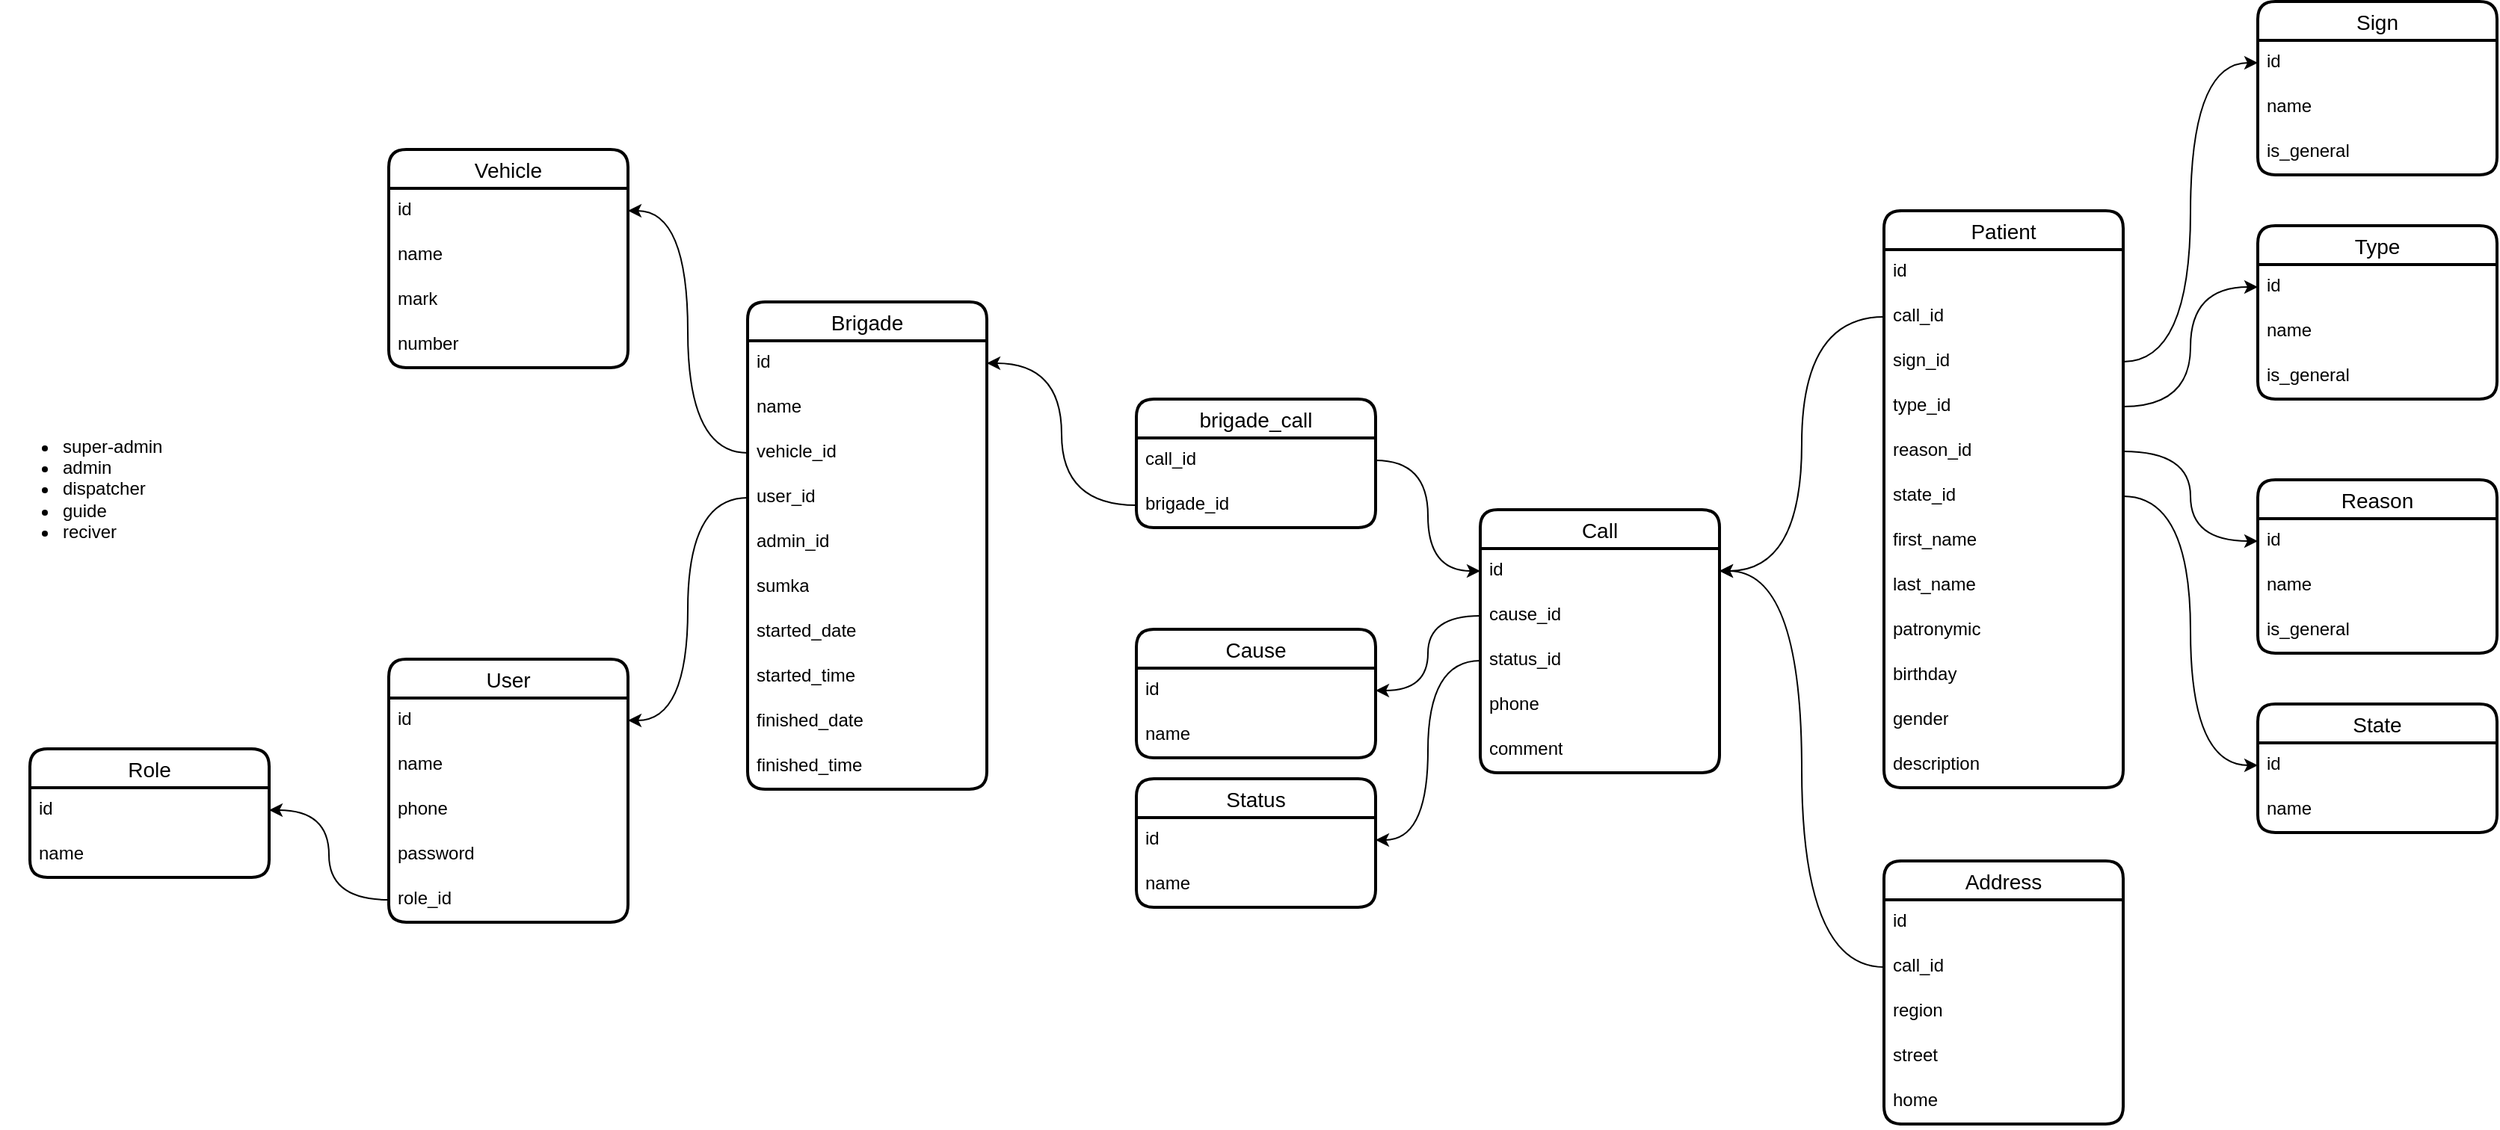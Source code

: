 <mxfile version="21.7.2" type="github">
  <diagram name="Страница — 1" id="SGLlazU0XJNtwitpSM4t">
    <mxGraphModel dx="3088" dy="-419" grid="1" gridSize="10" guides="1" tooltips="1" connect="1" arrows="1" fold="1" page="1" pageScale="1" pageWidth="827" pageHeight="1169" math="0" shadow="0">
      <root>
        <mxCell id="0" />
        <mxCell id="1" parent="0" />
        <mxCell id="8ZDZ_acQFcapdmBeT9qq-1" value="User" style="swimlane;fontStyle=0;childLayout=stackLayout;horizontal=1;startSize=26;horizontalStack=0;resizeParent=1;resizeParentMax=0;resizeLast=0;collapsible=1;marginBottom=0;align=center;fontSize=14;strokeWidth=2;rounded=1;shadow=0;glass=0;swimlaneLine=1;" parent="1" vertex="1">
          <mxGeometry x="-1010" y="1810" width="160" height="176" as="geometry" />
        </mxCell>
        <mxCell id="8ZDZ_acQFcapdmBeT9qq-2" value="id" style="text;strokeColor=none;fillColor=none;spacingLeft=4;spacingRight=4;overflow=hidden;rotatable=0;points=[[0,0.5],[1,0.5]];portConstraint=eastwest;fontSize=12;whiteSpace=wrap;html=1;" parent="8ZDZ_acQFcapdmBeT9qq-1" vertex="1">
          <mxGeometry y="26" width="160" height="30" as="geometry" />
        </mxCell>
        <mxCell id="8ZDZ_acQFcapdmBeT9qq-3" value="name" style="text;strokeColor=none;fillColor=none;spacingLeft=4;spacingRight=4;overflow=hidden;rotatable=0;points=[[0,0.5],[1,0.5]];portConstraint=eastwest;fontSize=12;whiteSpace=wrap;html=1;" parent="8ZDZ_acQFcapdmBeT9qq-1" vertex="1">
          <mxGeometry y="56" width="160" height="30" as="geometry" />
        </mxCell>
        <mxCell id="8ZDZ_acQFcapdmBeT9qq-4" value="phone" style="text;strokeColor=none;fillColor=none;spacingLeft=4;spacingRight=4;overflow=hidden;rotatable=0;points=[[0,0.5],[1,0.5]];portConstraint=eastwest;fontSize=12;whiteSpace=wrap;html=1;" parent="8ZDZ_acQFcapdmBeT9qq-1" vertex="1">
          <mxGeometry y="86" width="160" height="30" as="geometry" />
        </mxCell>
        <mxCell id="8ZDZ_acQFcapdmBeT9qq-5" value="password" style="text;strokeColor=none;fillColor=none;spacingLeft=4;spacingRight=4;overflow=hidden;rotatable=0;points=[[0,0.5],[1,0.5]];portConstraint=eastwest;fontSize=12;whiteSpace=wrap;html=1;" parent="8ZDZ_acQFcapdmBeT9qq-1" vertex="1">
          <mxGeometry y="116" width="160" height="30" as="geometry" />
        </mxCell>
        <mxCell id="8ZDZ_acQFcapdmBeT9qq-6" value="role_id" style="text;strokeColor=none;fillColor=none;spacingLeft=4;spacingRight=4;overflow=hidden;rotatable=0;points=[[0,0.5],[1,0.5]];portConstraint=eastwest;fontSize=12;whiteSpace=wrap;html=1;" parent="8ZDZ_acQFcapdmBeT9qq-1" vertex="1">
          <mxGeometry y="146" width="160" height="30" as="geometry" />
        </mxCell>
        <mxCell id="8ZDZ_acQFcapdmBeT9qq-7" value="Role" style="swimlane;fontStyle=0;childLayout=stackLayout;horizontal=1;startSize=26;horizontalStack=0;resizeParent=1;resizeParentMax=0;resizeLast=0;collapsible=1;marginBottom=0;align=center;fontSize=14;strokeWidth=2;rounded=1;shadow=0;glass=0;swimlaneLine=1;" parent="1" vertex="1">
          <mxGeometry x="-1250" y="1870" width="160" height="86" as="geometry" />
        </mxCell>
        <mxCell id="8ZDZ_acQFcapdmBeT9qq-8" value="id" style="text;strokeColor=none;fillColor=none;spacingLeft=4;spacingRight=4;overflow=hidden;rotatable=0;points=[[0,0.5],[1,0.5]];portConstraint=eastwest;fontSize=12;whiteSpace=wrap;html=1;" parent="8ZDZ_acQFcapdmBeT9qq-7" vertex="1">
          <mxGeometry y="26" width="160" height="30" as="geometry" />
        </mxCell>
        <mxCell id="8ZDZ_acQFcapdmBeT9qq-9" value="name" style="text;strokeColor=none;fillColor=none;spacingLeft=4;spacingRight=4;overflow=hidden;rotatable=0;points=[[0,0.5],[1,0.5]];portConstraint=eastwest;fontSize=12;whiteSpace=wrap;html=1;" parent="8ZDZ_acQFcapdmBeT9qq-7" vertex="1">
          <mxGeometry y="56" width="160" height="30" as="geometry" />
        </mxCell>
        <mxCell id="8ZDZ_acQFcapdmBeT9qq-10" style="edgeStyle=orthogonalEdgeStyle;rounded=0;orthogonalLoop=1;jettySize=auto;html=1;entryX=1;entryY=0.5;entryDx=0;entryDy=0;curved=1;" parent="1" source="8ZDZ_acQFcapdmBeT9qq-6" target="8ZDZ_acQFcapdmBeT9qq-8" edge="1">
          <mxGeometry relative="1" as="geometry" />
        </mxCell>
        <mxCell id="8ZDZ_acQFcapdmBeT9qq-11" value="Call" style="swimlane;fontStyle=0;childLayout=stackLayout;horizontal=1;startSize=26;horizontalStack=0;resizeParent=1;resizeParentMax=0;resizeLast=0;collapsible=1;marginBottom=0;align=center;fontSize=14;strokeWidth=2;rounded=1;shadow=0;glass=0;swimlaneLine=1;" parent="1" vertex="1">
          <mxGeometry x="-280" y="1710" width="160" height="176" as="geometry" />
        </mxCell>
        <mxCell id="8ZDZ_acQFcapdmBeT9qq-12" value="id" style="text;strokeColor=none;fillColor=none;spacingLeft=4;spacingRight=4;overflow=hidden;rotatable=0;points=[[0,0.5],[1,0.5]];portConstraint=eastwest;fontSize=12;whiteSpace=wrap;html=1;" parent="8ZDZ_acQFcapdmBeT9qq-11" vertex="1">
          <mxGeometry y="26" width="160" height="30" as="geometry" />
        </mxCell>
        <mxCell id="8ZDZ_acQFcapdmBeT9qq-16" value="cause_id" style="text;strokeColor=none;fillColor=none;spacingLeft=4;spacingRight=4;overflow=hidden;rotatable=0;points=[[0,0.5],[1,0.5]];portConstraint=eastwest;fontSize=12;whiteSpace=wrap;html=1;" parent="8ZDZ_acQFcapdmBeT9qq-11" vertex="1">
          <mxGeometry y="56" width="160" height="30" as="geometry" />
        </mxCell>
        <mxCell id="8ZDZ_acQFcapdmBeT9qq-13" value="status_id" style="text;strokeColor=none;fillColor=none;spacingLeft=4;spacingRight=4;overflow=hidden;rotatable=0;points=[[0,0.5],[1,0.5]];portConstraint=eastwest;fontSize=12;whiteSpace=wrap;html=1;" parent="8ZDZ_acQFcapdmBeT9qq-11" vertex="1">
          <mxGeometry y="86" width="160" height="30" as="geometry" />
        </mxCell>
        <mxCell id="8ZDZ_acQFcapdmBeT9qq-14" value="phone" style="text;strokeColor=none;fillColor=none;spacingLeft=4;spacingRight=4;overflow=hidden;rotatable=0;points=[[0,0.5],[1,0.5]];portConstraint=eastwest;fontSize=12;whiteSpace=wrap;html=1;" parent="8ZDZ_acQFcapdmBeT9qq-11" vertex="1">
          <mxGeometry y="116" width="160" height="30" as="geometry" />
        </mxCell>
        <mxCell id="8ZDZ_acQFcapdmBeT9qq-15" value="comment" style="text;strokeColor=none;fillColor=none;spacingLeft=4;spacingRight=4;overflow=hidden;rotatable=0;points=[[0,0.5],[1,0.5]];portConstraint=eastwest;fontSize=12;whiteSpace=wrap;html=1;" parent="8ZDZ_acQFcapdmBeT9qq-11" vertex="1">
          <mxGeometry y="146" width="160" height="30" as="geometry" />
        </mxCell>
        <mxCell id="8ZDZ_acQFcapdmBeT9qq-17" value="Cause" style="swimlane;fontStyle=0;childLayout=stackLayout;horizontal=1;startSize=26;horizontalStack=0;resizeParent=1;resizeParentMax=0;resizeLast=0;collapsible=1;marginBottom=0;align=center;fontSize=14;strokeWidth=2;rounded=1;shadow=0;glass=0;swimlaneLine=1;" parent="1" vertex="1">
          <mxGeometry x="-510" y="1790" width="160" height="86" as="geometry" />
        </mxCell>
        <mxCell id="8ZDZ_acQFcapdmBeT9qq-18" value="id" style="text;strokeColor=none;fillColor=none;spacingLeft=4;spacingRight=4;overflow=hidden;rotatable=0;points=[[0,0.5],[1,0.5]];portConstraint=eastwest;fontSize=12;whiteSpace=wrap;html=1;" parent="8ZDZ_acQFcapdmBeT9qq-17" vertex="1">
          <mxGeometry y="26" width="160" height="30" as="geometry" />
        </mxCell>
        <mxCell id="8ZDZ_acQFcapdmBeT9qq-19" value="name" style="text;strokeColor=none;fillColor=none;spacingLeft=4;spacingRight=4;overflow=hidden;rotatable=0;points=[[0,0.5],[1,0.5]];portConstraint=eastwest;fontSize=12;whiteSpace=wrap;html=1;" parent="8ZDZ_acQFcapdmBeT9qq-17" vertex="1">
          <mxGeometry y="56" width="160" height="30" as="geometry" />
        </mxCell>
        <mxCell id="8ZDZ_acQFcapdmBeT9qq-23" style="edgeStyle=orthogonalEdgeStyle;rounded=0;orthogonalLoop=1;jettySize=auto;html=1;entryX=1;entryY=0.5;entryDx=0;entryDy=0;curved=1;" parent="1" source="8ZDZ_acQFcapdmBeT9qq-16" target="8ZDZ_acQFcapdmBeT9qq-18" edge="1">
          <mxGeometry relative="1" as="geometry" />
        </mxCell>
        <mxCell id="8ZDZ_acQFcapdmBeT9qq-24" value="Patient" style="swimlane;fontStyle=0;childLayout=stackLayout;horizontal=1;startSize=26;horizontalStack=0;resizeParent=1;resizeParentMax=0;resizeLast=0;collapsible=1;marginBottom=0;align=center;fontSize=14;strokeWidth=2;rounded=1;shadow=0;glass=0;swimlaneLine=1;" parent="1" vertex="1">
          <mxGeometry x="-10" y="1510" width="160" height="386" as="geometry" />
        </mxCell>
        <mxCell id="8ZDZ_acQFcapdmBeT9qq-25" value="id" style="text;strokeColor=none;fillColor=none;spacingLeft=4;spacingRight=4;overflow=hidden;rotatable=0;points=[[0,0.5],[1,0.5]];portConstraint=eastwest;fontSize=12;whiteSpace=wrap;html=1;" parent="8ZDZ_acQFcapdmBeT9qq-24" vertex="1">
          <mxGeometry y="26" width="160" height="30" as="geometry" />
        </mxCell>
        <mxCell id="8ZDZ_acQFcapdmBeT9qq-26" value="call_id" style="text;strokeColor=none;fillColor=none;spacingLeft=4;spacingRight=4;overflow=hidden;rotatable=0;points=[[0,0.5],[1,0.5]];portConstraint=eastwest;fontSize=12;whiteSpace=wrap;html=1;" parent="8ZDZ_acQFcapdmBeT9qq-24" vertex="1">
          <mxGeometry y="56" width="160" height="30" as="geometry" />
        </mxCell>
        <mxCell id="8ZDZ_acQFcapdmBeT9qq-53" value="sign_id" style="text;strokeColor=none;fillColor=none;spacingLeft=4;spacingRight=4;overflow=hidden;rotatable=0;points=[[0,0.5],[1,0.5]];portConstraint=eastwest;fontSize=12;whiteSpace=wrap;html=1;" parent="8ZDZ_acQFcapdmBeT9qq-24" vertex="1">
          <mxGeometry y="86" width="160" height="30" as="geometry" />
        </mxCell>
        <mxCell id="8ZDZ_acQFcapdmBeT9qq-54" value="type_id" style="text;strokeColor=none;fillColor=none;spacingLeft=4;spacingRight=4;overflow=hidden;rotatable=0;points=[[0,0.5],[1,0.5]];portConstraint=eastwest;fontSize=12;whiteSpace=wrap;html=1;" parent="8ZDZ_acQFcapdmBeT9qq-24" vertex="1">
          <mxGeometry y="116" width="160" height="30" as="geometry" />
        </mxCell>
        <mxCell id="QOrAUv4INDOSFVqWjOK6-7" value="reason_id" style="text;strokeColor=none;fillColor=none;spacingLeft=4;spacingRight=4;overflow=hidden;rotatable=0;points=[[0,0.5],[1,0.5]];portConstraint=eastwest;fontSize=12;whiteSpace=wrap;html=1;" parent="8ZDZ_acQFcapdmBeT9qq-24" vertex="1">
          <mxGeometry y="146" width="160" height="30" as="geometry" />
        </mxCell>
        <mxCell id="QOrAUv4INDOSFVqWjOK6-2" value="state_id" style="text;strokeColor=none;fillColor=none;spacingLeft=4;spacingRight=4;overflow=hidden;rotatable=0;points=[[0,0.5],[1,0.5]];portConstraint=eastwest;fontSize=12;whiteSpace=wrap;html=1;" parent="8ZDZ_acQFcapdmBeT9qq-24" vertex="1">
          <mxGeometry y="176" width="160" height="30" as="geometry" />
        </mxCell>
        <mxCell id="8ZDZ_acQFcapdmBeT9qq-27" value="first_name" style="text;strokeColor=none;fillColor=none;spacingLeft=4;spacingRight=4;overflow=hidden;rotatable=0;points=[[0,0.5],[1,0.5]];portConstraint=eastwest;fontSize=12;whiteSpace=wrap;html=1;" parent="8ZDZ_acQFcapdmBeT9qq-24" vertex="1">
          <mxGeometry y="206" width="160" height="30" as="geometry" />
        </mxCell>
        <mxCell id="8ZDZ_acQFcapdmBeT9qq-28" value="last_name" style="text;strokeColor=none;fillColor=none;spacingLeft=4;spacingRight=4;overflow=hidden;rotatable=0;points=[[0,0.5],[1,0.5]];portConstraint=eastwest;fontSize=12;whiteSpace=wrap;html=1;" parent="8ZDZ_acQFcapdmBeT9qq-24" vertex="1">
          <mxGeometry y="236" width="160" height="30" as="geometry" />
        </mxCell>
        <mxCell id="8ZDZ_acQFcapdmBeT9qq-29" value="patronymic" style="text;strokeColor=none;fillColor=none;spacingLeft=4;spacingRight=4;overflow=hidden;rotatable=0;points=[[0,0.5],[1,0.5]];portConstraint=eastwest;fontSize=12;whiteSpace=wrap;html=1;" parent="8ZDZ_acQFcapdmBeT9qq-24" vertex="1">
          <mxGeometry y="266" width="160" height="30" as="geometry" />
        </mxCell>
        <mxCell id="8ZDZ_acQFcapdmBeT9qq-43" value="birthday" style="text;strokeColor=none;fillColor=none;spacingLeft=4;spacingRight=4;overflow=hidden;rotatable=0;points=[[0,0.5],[1,0.5]];portConstraint=eastwest;fontSize=12;whiteSpace=wrap;html=1;" parent="8ZDZ_acQFcapdmBeT9qq-24" vertex="1">
          <mxGeometry y="296" width="160" height="30" as="geometry" />
        </mxCell>
        <mxCell id="8ZDZ_acQFcapdmBeT9qq-44" value="gender" style="text;strokeColor=none;fillColor=none;spacingLeft=4;spacingRight=4;overflow=hidden;rotatable=0;points=[[0,0.5],[1,0.5]];portConstraint=eastwest;fontSize=12;whiteSpace=wrap;html=1;" parent="8ZDZ_acQFcapdmBeT9qq-24" vertex="1">
          <mxGeometry y="326" width="160" height="30" as="geometry" />
        </mxCell>
        <mxCell id="QOrAUv4INDOSFVqWjOK6-3" value="description" style="text;strokeColor=none;fillColor=none;spacingLeft=4;spacingRight=4;overflow=hidden;rotatable=0;points=[[0,0.5],[1,0.5]];portConstraint=eastwest;fontSize=12;whiteSpace=wrap;html=1;" parent="8ZDZ_acQFcapdmBeT9qq-24" vertex="1">
          <mxGeometry y="356" width="160" height="30" as="geometry" />
        </mxCell>
        <mxCell id="8ZDZ_acQFcapdmBeT9qq-31" value="Address" style="swimlane;fontStyle=0;childLayout=stackLayout;horizontal=1;startSize=26;horizontalStack=0;resizeParent=1;resizeParentMax=0;resizeLast=0;collapsible=1;marginBottom=0;align=center;fontSize=14;strokeWidth=2;rounded=1;shadow=0;glass=0;swimlaneLine=1;" parent="1" vertex="1">
          <mxGeometry x="-10" y="1945" width="160" height="176" as="geometry" />
        </mxCell>
        <mxCell id="8ZDZ_acQFcapdmBeT9qq-32" value="id" style="text;strokeColor=none;fillColor=none;spacingLeft=4;spacingRight=4;overflow=hidden;rotatable=0;points=[[0,0.5],[1,0.5]];portConstraint=eastwest;fontSize=12;whiteSpace=wrap;html=1;" parent="8ZDZ_acQFcapdmBeT9qq-31" vertex="1">
          <mxGeometry y="26" width="160" height="30" as="geometry" />
        </mxCell>
        <mxCell id="8ZDZ_acQFcapdmBeT9qq-33" value="call_id" style="text;strokeColor=none;fillColor=none;spacingLeft=4;spacingRight=4;overflow=hidden;rotatable=0;points=[[0,0.5],[1,0.5]];portConstraint=eastwest;fontSize=12;whiteSpace=wrap;html=1;" parent="8ZDZ_acQFcapdmBeT9qq-31" vertex="1">
          <mxGeometry y="56" width="160" height="30" as="geometry" />
        </mxCell>
        <mxCell id="8ZDZ_acQFcapdmBeT9qq-36" value="region" style="text;strokeColor=none;fillColor=none;spacingLeft=4;spacingRight=4;overflow=hidden;rotatable=0;points=[[0,0.5],[1,0.5]];portConstraint=eastwest;fontSize=12;whiteSpace=wrap;html=1;" parent="8ZDZ_acQFcapdmBeT9qq-31" vertex="1">
          <mxGeometry y="86" width="160" height="30" as="geometry" />
        </mxCell>
        <mxCell id="8ZDZ_acQFcapdmBeT9qq-34" value="street" style="text;strokeColor=none;fillColor=none;spacingLeft=4;spacingRight=4;overflow=hidden;rotatable=0;points=[[0,0.5],[1,0.5]];portConstraint=eastwest;fontSize=12;whiteSpace=wrap;html=1;" parent="8ZDZ_acQFcapdmBeT9qq-31" vertex="1">
          <mxGeometry y="116" width="160" height="30" as="geometry" />
        </mxCell>
        <mxCell id="8ZDZ_acQFcapdmBeT9qq-35" value="home" style="text;strokeColor=none;fillColor=none;spacingLeft=4;spacingRight=4;overflow=hidden;rotatable=0;points=[[0,0.5],[1,0.5]];portConstraint=eastwest;fontSize=12;whiteSpace=wrap;html=1;" parent="8ZDZ_acQFcapdmBeT9qq-31" vertex="1">
          <mxGeometry y="146" width="160" height="30" as="geometry" />
        </mxCell>
        <mxCell id="8ZDZ_acQFcapdmBeT9qq-39" value="Status" style="swimlane;fontStyle=0;childLayout=stackLayout;horizontal=1;startSize=26;horizontalStack=0;resizeParent=1;resizeParentMax=0;resizeLast=0;collapsible=1;marginBottom=0;align=center;fontSize=14;strokeWidth=2;rounded=1;shadow=0;glass=0;swimlaneLine=1;" parent="1" vertex="1">
          <mxGeometry x="-510" y="1890" width="160" height="86" as="geometry" />
        </mxCell>
        <mxCell id="8ZDZ_acQFcapdmBeT9qq-40" value="id" style="text;strokeColor=none;fillColor=none;spacingLeft=4;spacingRight=4;overflow=hidden;rotatable=0;points=[[0,0.5],[1,0.5]];portConstraint=eastwest;fontSize=12;whiteSpace=wrap;html=1;" parent="8ZDZ_acQFcapdmBeT9qq-39" vertex="1">
          <mxGeometry y="26" width="160" height="30" as="geometry" />
        </mxCell>
        <mxCell id="8ZDZ_acQFcapdmBeT9qq-41" value="name" style="text;strokeColor=none;fillColor=none;spacingLeft=4;spacingRight=4;overflow=hidden;rotatable=0;points=[[0,0.5],[1,0.5]];portConstraint=eastwest;fontSize=12;whiteSpace=wrap;html=1;" parent="8ZDZ_acQFcapdmBeT9qq-39" vertex="1">
          <mxGeometry y="56" width="160" height="30" as="geometry" />
        </mxCell>
        <mxCell id="8ZDZ_acQFcapdmBeT9qq-42" style="edgeStyle=orthogonalEdgeStyle;rounded=0;orthogonalLoop=1;jettySize=auto;html=1;entryX=1;entryY=0.5;entryDx=0;entryDy=0;curved=1;" parent="1" source="8ZDZ_acQFcapdmBeT9qq-13" target="8ZDZ_acQFcapdmBeT9qq-40" edge="1">
          <mxGeometry relative="1" as="geometry" />
        </mxCell>
        <mxCell id="8ZDZ_acQFcapdmBeT9qq-45" style="edgeStyle=orthogonalEdgeStyle;rounded=0;orthogonalLoop=1;jettySize=auto;html=1;entryX=1;entryY=0.5;entryDx=0;entryDy=0;curved=1;" parent="1" source="8ZDZ_acQFcapdmBeT9qq-26" target="8ZDZ_acQFcapdmBeT9qq-12" edge="1">
          <mxGeometry relative="1" as="geometry" />
        </mxCell>
        <mxCell id="8ZDZ_acQFcapdmBeT9qq-46" style="edgeStyle=orthogonalEdgeStyle;rounded=0;orthogonalLoop=1;jettySize=auto;html=1;entryX=1;entryY=0.5;entryDx=0;entryDy=0;curved=1;" parent="1" source="8ZDZ_acQFcapdmBeT9qq-33" target="8ZDZ_acQFcapdmBeT9qq-12" edge="1">
          <mxGeometry relative="1" as="geometry" />
        </mxCell>
        <mxCell id="8ZDZ_acQFcapdmBeT9qq-47" value="Sign" style="swimlane;fontStyle=0;childLayout=stackLayout;horizontal=1;startSize=26;horizontalStack=0;resizeParent=1;resizeParentMax=0;resizeLast=0;collapsible=1;marginBottom=0;align=center;fontSize=14;strokeWidth=2;rounded=1;shadow=0;glass=0;swimlaneLine=1;" parent="1" vertex="1">
          <mxGeometry x="240" y="1370" width="160" height="116" as="geometry" />
        </mxCell>
        <mxCell id="8ZDZ_acQFcapdmBeT9qq-48" value="id" style="text;strokeColor=none;fillColor=none;spacingLeft=4;spacingRight=4;overflow=hidden;rotatable=0;points=[[0,0.5],[1,0.5]];portConstraint=eastwest;fontSize=12;whiteSpace=wrap;html=1;" parent="8ZDZ_acQFcapdmBeT9qq-47" vertex="1">
          <mxGeometry y="26" width="160" height="30" as="geometry" />
        </mxCell>
        <mxCell id="8ZDZ_acQFcapdmBeT9qq-49" value="name" style="text;strokeColor=none;fillColor=none;spacingLeft=4;spacingRight=4;overflow=hidden;rotatable=0;points=[[0,0.5],[1,0.5]];portConstraint=eastwest;fontSize=12;whiteSpace=wrap;html=1;" parent="8ZDZ_acQFcapdmBeT9qq-47" vertex="1">
          <mxGeometry y="56" width="160" height="30" as="geometry" />
        </mxCell>
        <mxCell id="QOrAUv4INDOSFVqWjOK6-9" value="is_general" style="text;strokeColor=none;fillColor=none;spacingLeft=4;spacingRight=4;overflow=hidden;rotatable=0;points=[[0,0.5],[1,0.5]];portConstraint=eastwest;fontSize=12;whiteSpace=wrap;html=1;" parent="8ZDZ_acQFcapdmBeT9qq-47" vertex="1">
          <mxGeometry y="86" width="160" height="30" as="geometry" />
        </mxCell>
        <mxCell id="8ZDZ_acQFcapdmBeT9qq-50" value="Type" style="swimlane;fontStyle=0;childLayout=stackLayout;horizontal=1;startSize=26;horizontalStack=0;resizeParent=1;resizeParentMax=0;resizeLast=0;collapsible=1;marginBottom=0;align=center;fontSize=14;strokeWidth=2;rounded=1;shadow=0;glass=0;swimlaneLine=1;" parent="1" vertex="1">
          <mxGeometry x="240" y="1520" width="160" height="116" as="geometry" />
        </mxCell>
        <mxCell id="8ZDZ_acQFcapdmBeT9qq-51" value="id" style="text;strokeColor=none;fillColor=none;spacingLeft=4;spacingRight=4;overflow=hidden;rotatable=0;points=[[0,0.5],[1,0.5]];portConstraint=eastwest;fontSize=12;whiteSpace=wrap;html=1;" parent="8ZDZ_acQFcapdmBeT9qq-50" vertex="1">
          <mxGeometry y="26" width="160" height="30" as="geometry" />
        </mxCell>
        <mxCell id="8ZDZ_acQFcapdmBeT9qq-52" value="name" style="text;strokeColor=none;fillColor=none;spacingLeft=4;spacingRight=4;overflow=hidden;rotatable=0;points=[[0,0.5],[1,0.5]];portConstraint=eastwest;fontSize=12;whiteSpace=wrap;html=1;" parent="8ZDZ_acQFcapdmBeT9qq-50" vertex="1">
          <mxGeometry y="56" width="160" height="30" as="geometry" />
        </mxCell>
        <mxCell id="QOrAUv4INDOSFVqWjOK6-10" value="is_general" style="text;strokeColor=none;fillColor=none;spacingLeft=4;spacingRight=4;overflow=hidden;rotatable=0;points=[[0,0.5],[1,0.5]];portConstraint=eastwest;fontSize=12;whiteSpace=wrap;html=1;" parent="8ZDZ_acQFcapdmBeT9qq-50" vertex="1">
          <mxGeometry y="86" width="160" height="30" as="geometry" />
        </mxCell>
        <mxCell id="8ZDZ_acQFcapdmBeT9qq-55" style="edgeStyle=orthogonalEdgeStyle;rounded=0;orthogonalLoop=1;jettySize=auto;html=1;entryX=0;entryY=0.5;entryDx=0;entryDy=0;curved=1;" parent="1" source="8ZDZ_acQFcapdmBeT9qq-53" target="8ZDZ_acQFcapdmBeT9qq-48" edge="1">
          <mxGeometry relative="1" as="geometry" />
        </mxCell>
        <mxCell id="8ZDZ_acQFcapdmBeT9qq-56" style="edgeStyle=orthogonalEdgeStyle;rounded=0;orthogonalLoop=1;jettySize=auto;html=1;entryX=0;entryY=0.5;entryDx=0;entryDy=0;curved=1;" parent="1" source="8ZDZ_acQFcapdmBeT9qq-54" target="8ZDZ_acQFcapdmBeT9qq-51" edge="1">
          <mxGeometry relative="1" as="geometry" />
        </mxCell>
        <mxCell id="QOrAUv4INDOSFVqWjOK6-1" value="&lt;ul&gt;&lt;li&gt;super-admin&lt;/li&gt;&lt;li&gt;admin&lt;/li&gt;&lt;li&gt;dispatcher&lt;/li&gt;&lt;li&gt;guide&lt;/li&gt;&lt;li&gt;reciver&lt;/li&gt;&lt;/ul&gt;" style="text;strokeColor=none;fillColor=none;html=1;whiteSpace=wrap;verticalAlign=middle;overflow=hidden;" parent="1" vertex="1">
          <mxGeometry x="-1270" y="1636" width="233" height="120" as="geometry" />
        </mxCell>
        <mxCell id="QOrAUv4INDOSFVqWjOK6-4" value="Reason" style="swimlane;fontStyle=0;childLayout=stackLayout;horizontal=1;startSize=26;horizontalStack=0;resizeParent=1;resizeParentMax=0;resizeLast=0;collapsible=1;marginBottom=0;align=center;fontSize=14;strokeWidth=2;rounded=1;shadow=0;glass=0;swimlaneLine=1;" parent="1" vertex="1">
          <mxGeometry x="240" y="1690" width="160" height="116" as="geometry" />
        </mxCell>
        <mxCell id="QOrAUv4INDOSFVqWjOK6-5" value="id" style="text;strokeColor=none;fillColor=none;spacingLeft=4;spacingRight=4;overflow=hidden;rotatable=0;points=[[0,0.5],[1,0.5]];portConstraint=eastwest;fontSize=12;whiteSpace=wrap;html=1;" parent="QOrAUv4INDOSFVqWjOK6-4" vertex="1">
          <mxGeometry y="26" width="160" height="30" as="geometry" />
        </mxCell>
        <mxCell id="QOrAUv4INDOSFVqWjOK6-6" value="name" style="text;strokeColor=none;fillColor=none;spacingLeft=4;spacingRight=4;overflow=hidden;rotatable=0;points=[[0,0.5],[1,0.5]];portConstraint=eastwest;fontSize=12;whiteSpace=wrap;html=1;" parent="QOrAUv4INDOSFVqWjOK6-4" vertex="1">
          <mxGeometry y="56" width="160" height="30" as="geometry" />
        </mxCell>
        <mxCell id="QOrAUv4INDOSFVqWjOK6-11" value="is_general" style="text;strokeColor=none;fillColor=none;spacingLeft=4;spacingRight=4;overflow=hidden;rotatable=0;points=[[0,0.5],[1,0.5]];portConstraint=eastwest;fontSize=12;whiteSpace=wrap;html=1;" parent="QOrAUv4INDOSFVqWjOK6-4" vertex="1">
          <mxGeometry y="86" width="160" height="30" as="geometry" />
        </mxCell>
        <mxCell id="QOrAUv4INDOSFVqWjOK6-8" style="edgeStyle=orthogonalEdgeStyle;rounded=0;orthogonalLoop=1;jettySize=auto;html=1;entryX=0;entryY=0.5;entryDx=0;entryDy=0;curved=1;" parent="1" source="QOrAUv4INDOSFVqWjOK6-7" target="QOrAUv4INDOSFVqWjOK6-5" edge="1">
          <mxGeometry relative="1" as="geometry" />
        </mxCell>
        <mxCell id="QOrAUv4INDOSFVqWjOK6-12" value="State" style="swimlane;fontStyle=0;childLayout=stackLayout;horizontal=1;startSize=26;horizontalStack=0;resizeParent=1;resizeParentMax=0;resizeLast=0;collapsible=1;marginBottom=0;align=center;fontSize=14;strokeWidth=2;rounded=1;shadow=0;glass=0;swimlaneLine=1;" parent="1" vertex="1">
          <mxGeometry x="240" y="1840" width="160" height="86" as="geometry" />
        </mxCell>
        <mxCell id="QOrAUv4INDOSFVqWjOK6-13" value="id" style="text;strokeColor=none;fillColor=none;spacingLeft=4;spacingRight=4;overflow=hidden;rotatable=0;points=[[0,0.5],[1,0.5]];portConstraint=eastwest;fontSize=12;whiteSpace=wrap;html=1;" parent="QOrAUv4INDOSFVqWjOK6-12" vertex="1">
          <mxGeometry y="26" width="160" height="30" as="geometry" />
        </mxCell>
        <mxCell id="QOrAUv4INDOSFVqWjOK6-14" value="name" style="text;strokeColor=none;fillColor=none;spacingLeft=4;spacingRight=4;overflow=hidden;rotatable=0;points=[[0,0.5],[1,0.5]];portConstraint=eastwest;fontSize=12;whiteSpace=wrap;html=1;" parent="QOrAUv4INDOSFVqWjOK6-12" vertex="1">
          <mxGeometry y="56" width="160" height="30" as="geometry" />
        </mxCell>
        <mxCell id="QOrAUv4INDOSFVqWjOK6-16" style="edgeStyle=orthogonalEdgeStyle;rounded=0;orthogonalLoop=1;jettySize=auto;html=1;entryX=0;entryY=0.5;entryDx=0;entryDy=0;curved=1;" parent="1" source="QOrAUv4INDOSFVqWjOK6-2" target="QOrAUv4INDOSFVqWjOK6-13" edge="1">
          <mxGeometry relative="1" as="geometry" />
        </mxCell>
        <mxCell id="QOrAUv4INDOSFVqWjOK6-17" value="brigade_call" style="swimlane;fontStyle=0;childLayout=stackLayout;horizontal=1;startSize=26;horizontalStack=0;resizeParent=1;resizeParentMax=0;resizeLast=0;collapsible=1;marginBottom=0;align=center;fontSize=14;strokeWidth=2;rounded=1;shadow=0;glass=0;swimlaneLine=1;" parent="1" vertex="1">
          <mxGeometry x="-510" y="1636" width="160" height="86" as="geometry" />
        </mxCell>
        <mxCell id="QOrAUv4INDOSFVqWjOK6-18" value="call_id" style="text;strokeColor=none;fillColor=none;spacingLeft=4;spacingRight=4;overflow=hidden;rotatable=0;points=[[0,0.5],[1,0.5]];portConstraint=eastwest;fontSize=12;whiteSpace=wrap;html=1;" parent="QOrAUv4INDOSFVqWjOK6-17" vertex="1">
          <mxGeometry y="26" width="160" height="30" as="geometry" />
        </mxCell>
        <mxCell id="QOrAUv4INDOSFVqWjOK6-19" value="brigade_id" style="text;strokeColor=none;fillColor=none;spacingLeft=4;spacingRight=4;overflow=hidden;rotatable=0;points=[[0,0.5],[1,0.5]];portConstraint=eastwest;fontSize=12;whiteSpace=wrap;html=1;" parent="QOrAUv4INDOSFVqWjOK6-17" vertex="1">
          <mxGeometry y="56" width="160" height="30" as="geometry" />
        </mxCell>
        <mxCell id="QOrAUv4INDOSFVqWjOK6-21" style="edgeStyle=orthogonalEdgeStyle;rounded=0;orthogonalLoop=1;jettySize=auto;html=1;entryX=0;entryY=0.5;entryDx=0;entryDy=0;curved=1;" parent="1" source="QOrAUv4INDOSFVqWjOK6-18" target="8ZDZ_acQFcapdmBeT9qq-12" edge="1">
          <mxGeometry relative="1" as="geometry" />
        </mxCell>
        <mxCell id="QOrAUv4INDOSFVqWjOK6-22" value="Brigade" style="swimlane;fontStyle=0;childLayout=stackLayout;horizontal=1;startSize=26;horizontalStack=0;resizeParent=1;resizeParentMax=0;resizeLast=0;collapsible=1;marginBottom=0;align=center;fontSize=14;strokeWidth=2;rounded=1;shadow=0;glass=0;swimlaneLine=1;" parent="1" vertex="1">
          <mxGeometry x="-770" y="1571" width="160" height="326" as="geometry" />
        </mxCell>
        <mxCell id="QOrAUv4INDOSFVqWjOK6-23" value="id" style="text;strokeColor=none;fillColor=none;spacingLeft=4;spacingRight=4;overflow=hidden;rotatable=0;points=[[0,0.5],[1,0.5]];portConstraint=eastwest;fontSize=12;whiteSpace=wrap;html=1;" parent="QOrAUv4INDOSFVqWjOK6-22" vertex="1">
          <mxGeometry y="26" width="160" height="30" as="geometry" />
        </mxCell>
        <mxCell id="QOrAUv4INDOSFVqWjOK6-24" value="name" style="text;strokeColor=none;fillColor=none;spacingLeft=4;spacingRight=4;overflow=hidden;rotatable=0;points=[[0,0.5],[1,0.5]];portConstraint=eastwest;fontSize=12;whiteSpace=wrap;html=1;" parent="QOrAUv4INDOSFVqWjOK6-22" vertex="1">
          <mxGeometry y="56" width="160" height="30" as="geometry" />
        </mxCell>
        <mxCell id="QOrAUv4INDOSFVqWjOK6-30" value="vehicle_id" style="text;strokeColor=none;fillColor=none;spacingLeft=4;spacingRight=4;overflow=hidden;rotatable=0;points=[[0,0.5],[1,0.5]];portConstraint=eastwest;fontSize=12;whiteSpace=wrap;html=1;" parent="QOrAUv4INDOSFVqWjOK6-22" vertex="1">
          <mxGeometry y="86" width="160" height="30" as="geometry" />
        </mxCell>
        <mxCell id="QOrAUv4INDOSFVqWjOK6-37" value="user_id" style="text;strokeColor=none;fillColor=none;spacingLeft=4;spacingRight=4;overflow=hidden;rotatable=0;points=[[0,0.5],[1,0.5]];portConstraint=eastwest;fontSize=12;whiteSpace=wrap;html=1;" parent="QOrAUv4INDOSFVqWjOK6-22" vertex="1">
          <mxGeometry y="116" width="160" height="30" as="geometry" />
        </mxCell>
        <mxCell id="QOrAUv4INDOSFVqWjOK6-38" value="admin_id" style="text;strokeColor=none;fillColor=none;spacingLeft=4;spacingRight=4;overflow=hidden;rotatable=0;points=[[0,0.5],[1,0.5]];portConstraint=eastwest;fontSize=12;whiteSpace=wrap;html=1;" parent="QOrAUv4INDOSFVqWjOK6-22" vertex="1">
          <mxGeometry y="146" width="160" height="30" as="geometry" />
        </mxCell>
        <mxCell id="QOrAUv4INDOSFVqWjOK6-32" value="sumka" style="text;strokeColor=none;fillColor=none;spacingLeft=4;spacingRight=4;overflow=hidden;rotatable=0;points=[[0,0.5],[1,0.5]];portConstraint=eastwest;fontSize=12;whiteSpace=wrap;html=1;" parent="QOrAUv4INDOSFVqWjOK6-22" vertex="1">
          <mxGeometry y="176" width="160" height="30" as="geometry" />
        </mxCell>
        <mxCell id="QOrAUv4INDOSFVqWjOK6-33" value="started_date" style="text;strokeColor=none;fillColor=none;spacingLeft=4;spacingRight=4;overflow=hidden;rotatable=0;points=[[0,0.5],[1,0.5]];portConstraint=eastwest;fontSize=12;whiteSpace=wrap;html=1;" parent="QOrAUv4INDOSFVqWjOK6-22" vertex="1">
          <mxGeometry y="206" width="160" height="30" as="geometry" />
        </mxCell>
        <mxCell id="QOrAUv4INDOSFVqWjOK6-34" value="started_time" style="text;strokeColor=none;fillColor=none;spacingLeft=4;spacingRight=4;overflow=hidden;rotatable=0;points=[[0,0.5],[1,0.5]];portConstraint=eastwest;fontSize=12;whiteSpace=wrap;html=1;" parent="QOrAUv4INDOSFVqWjOK6-22" vertex="1">
          <mxGeometry y="236" width="160" height="30" as="geometry" />
        </mxCell>
        <mxCell id="QOrAUv4INDOSFVqWjOK6-35" value="finished_date" style="text;strokeColor=none;fillColor=none;spacingLeft=4;spacingRight=4;overflow=hidden;rotatable=0;points=[[0,0.5],[1,0.5]];portConstraint=eastwest;fontSize=12;whiteSpace=wrap;html=1;" parent="QOrAUv4INDOSFVqWjOK6-22" vertex="1">
          <mxGeometry y="266" width="160" height="30" as="geometry" />
        </mxCell>
        <mxCell id="QOrAUv4INDOSFVqWjOK6-36" value="finished_time" style="text;strokeColor=none;fillColor=none;spacingLeft=4;spacingRight=4;overflow=hidden;rotatable=0;points=[[0,0.5],[1,0.5]];portConstraint=eastwest;fontSize=12;whiteSpace=wrap;html=1;" parent="QOrAUv4INDOSFVqWjOK6-22" vertex="1">
          <mxGeometry y="296" width="160" height="30" as="geometry" />
        </mxCell>
        <mxCell id="QOrAUv4INDOSFVqWjOK6-25" value="Vehicle" style="swimlane;fontStyle=0;childLayout=stackLayout;horizontal=1;startSize=26;horizontalStack=0;resizeParent=1;resizeParentMax=0;resizeLast=0;collapsible=1;marginBottom=0;align=center;fontSize=14;strokeWidth=2;rounded=1;shadow=0;glass=0;swimlaneLine=1;" parent="1" vertex="1">
          <mxGeometry x="-1010" y="1469" width="160" height="146" as="geometry" />
        </mxCell>
        <mxCell id="QOrAUv4INDOSFVqWjOK6-26" value="id" style="text;strokeColor=none;fillColor=none;spacingLeft=4;spacingRight=4;overflow=hidden;rotatable=0;points=[[0,0.5],[1,0.5]];portConstraint=eastwest;fontSize=12;whiteSpace=wrap;html=1;" parent="QOrAUv4INDOSFVqWjOK6-25" vertex="1">
          <mxGeometry y="26" width="160" height="30" as="geometry" />
        </mxCell>
        <mxCell id="QOrAUv4INDOSFVqWjOK6-27" value="name" style="text;strokeColor=none;fillColor=none;spacingLeft=4;spacingRight=4;overflow=hidden;rotatable=0;points=[[0,0.5],[1,0.5]];portConstraint=eastwest;fontSize=12;whiteSpace=wrap;html=1;" parent="QOrAUv4INDOSFVqWjOK6-25" vertex="1">
          <mxGeometry y="56" width="160" height="30" as="geometry" />
        </mxCell>
        <mxCell id="QOrAUv4INDOSFVqWjOK6-29" value="mark" style="text;strokeColor=none;fillColor=none;spacingLeft=4;spacingRight=4;overflow=hidden;rotatable=0;points=[[0,0.5],[1,0.5]];portConstraint=eastwest;fontSize=12;whiteSpace=wrap;html=1;" parent="QOrAUv4INDOSFVqWjOK6-25" vertex="1">
          <mxGeometry y="86" width="160" height="30" as="geometry" />
        </mxCell>
        <mxCell id="QOrAUv4INDOSFVqWjOK6-28" value="number" style="text;strokeColor=none;fillColor=none;spacingLeft=4;spacingRight=4;overflow=hidden;rotatable=0;points=[[0,0.5],[1,0.5]];portConstraint=eastwest;fontSize=12;whiteSpace=wrap;html=1;" parent="QOrAUv4INDOSFVqWjOK6-25" vertex="1">
          <mxGeometry y="116" width="160" height="30" as="geometry" />
        </mxCell>
        <mxCell id="QOrAUv4INDOSFVqWjOK6-31" style="edgeStyle=orthogonalEdgeStyle;rounded=0;orthogonalLoop=1;jettySize=auto;html=1;entryX=1;entryY=0.5;entryDx=0;entryDy=0;curved=1;" parent="1" source="QOrAUv4INDOSFVqWjOK6-30" target="QOrAUv4INDOSFVqWjOK6-26" edge="1">
          <mxGeometry relative="1" as="geometry" />
        </mxCell>
        <mxCell id="QOrAUv4INDOSFVqWjOK6-39" style="edgeStyle=orthogonalEdgeStyle;rounded=0;orthogonalLoop=1;jettySize=auto;html=1;entryX=1;entryY=0.5;entryDx=0;entryDy=0;curved=1;" parent="1" source="QOrAUv4INDOSFVqWjOK6-37" target="8ZDZ_acQFcapdmBeT9qq-2" edge="1">
          <mxGeometry relative="1" as="geometry" />
        </mxCell>
        <mxCell id="QOrAUv4INDOSFVqWjOK6-40" style="edgeStyle=orthogonalEdgeStyle;rounded=0;orthogonalLoop=1;jettySize=auto;html=1;entryX=1;entryY=0.5;entryDx=0;entryDy=0;curved=1;" parent="1" source="QOrAUv4INDOSFVqWjOK6-19" target="QOrAUv4INDOSFVqWjOK6-23" edge="1">
          <mxGeometry relative="1" as="geometry" />
        </mxCell>
      </root>
    </mxGraphModel>
  </diagram>
</mxfile>
